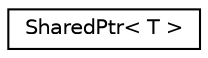 digraph "Graphical Class Hierarchy"
{
  edge [fontname="Helvetica",fontsize="10",labelfontname="Helvetica",labelfontsize="10"];
  node [fontname="Helvetica",fontsize="10",shape=record];
  rankdir="LR";
  Node0 [label="SharedPtr\< T \>",height=0.2,width=0.4,color="black", fillcolor="white", style="filled",URL="$classSharedPtr.html",tooltip="Object pointer. "];
}
